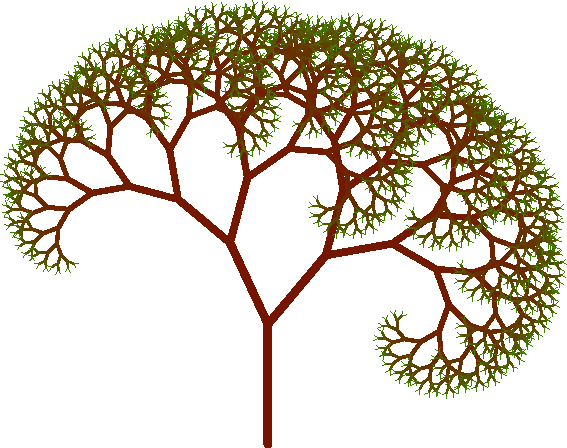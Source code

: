 size(10cm,0);

transform scale(pair center, real k) {
  return shift(center)*scale(k)*shift(-center);
}

path trk=(0,0)--(0,1);

void tree(path p, int n, real a=30, real b=40, real r=.75) {
  if (n!=0) {
    pair h=point(p,length(p));
    transform tb=rotate(180-b,h)*scale(h,r);
    transform ta=rotate(-180+a,h)*scale(h,r);
    draw(p,n/3+1/(n+1)*green+n/(n+1)*brown);
    tree(tb*reverse(p),n-1,a,b,r);
    tree(ta*reverse(p),n-1,a,b,r);
  }
}

tree(trk,12,a=25,b=40,r=.75);

